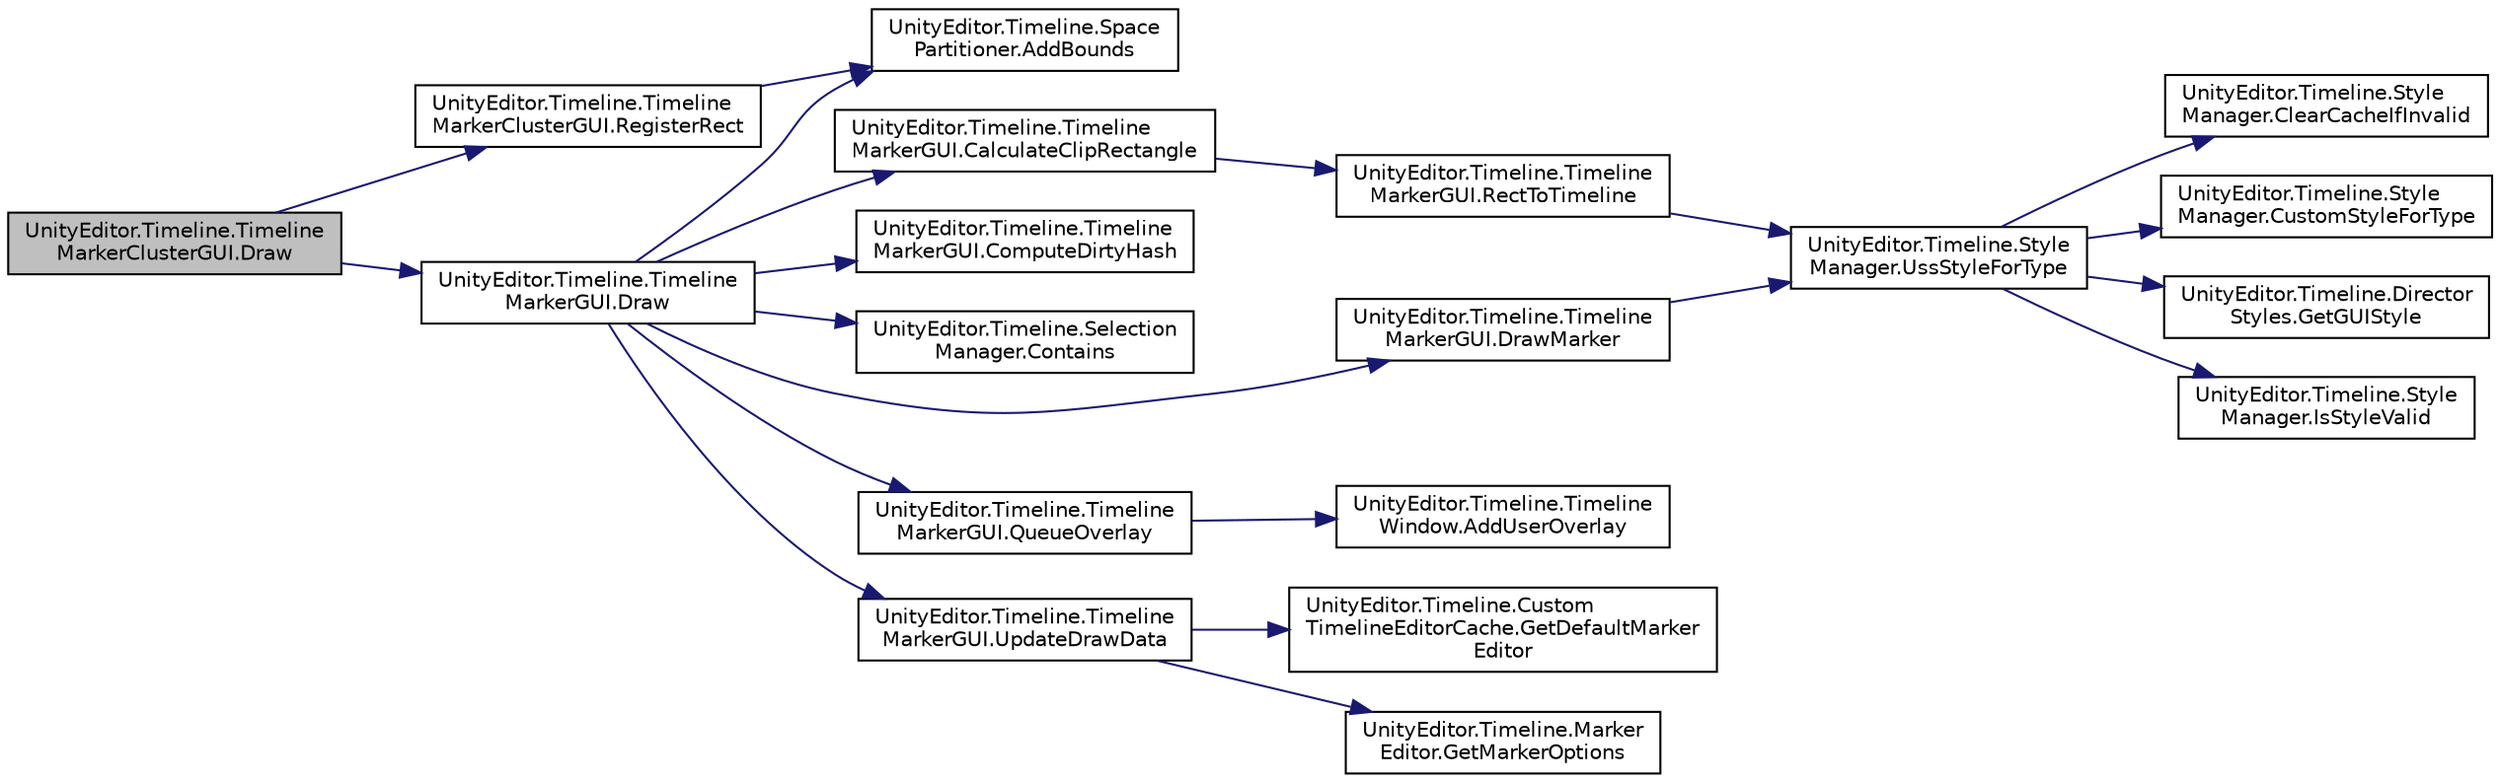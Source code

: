 digraph "UnityEditor.Timeline.TimelineMarkerClusterGUI.Draw"
{
 // LATEX_PDF_SIZE
  edge [fontname="Helvetica",fontsize="10",labelfontname="Helvetica",labelfontsize="10"];
  node [fontname="Helvetica",fontsize="10",shape=record];
  rankdir="LR";
  Node1 [label="UnityEditor.Timeline.Timeline\lMarkerClusterGUI.Draw",height=0.2,width=0.4,color="black", fillcolor="grey75", style="filled", fontcolor="black",tooltip=" "];
  Node1 -> Node2 [color="midnightblue",fontsize="10",style="solid",fontname="Helvetica"];
  Node2 [label="UnityEditor.Timeline.Timeline\lMarkerGUI.Draw",height=0.2,width=0.4,color="black", fillcolor="white", style="filled",URL="$class_unity_editor_1_1_timeline_1_1_timeline_marker_g_u_i.html#af1a7dbb45ab73a42770f5c17c27a1776",tooltip=" "];
  Node2 -> Node3 [color="midnightblue",fontsize="10",style="solid",fontname="Helvetica"];
  Node3 [label="UnityEditor.Timeline.Space\lPartitioner.AddBounds",height=0.2,width=0.4,color="black", fillcolor="white", style="filled",URL="$class_unity_editor_1_1_timeline_1_1_space_partitioner.html#a85d8effbff6e987e54683254d4e17680",tooltip=" "];
  Node2 -> Node4 [color="midnightblue",fontsize="10",style="solid",fontname="Helvetica"];
  Node4 [label="UnityEditor.Timeline.Timeline\lMarkerGUI.CalculateClipRectangle",height=0.2,width=0.4,color="black", fillcolor="white", style="filled",URL="$class_unity_editor_1_1_timeline_1_1_timeline_marker_g_u_i.html#a1fc98a00b04f15b353bd3cd61e9d785d",tooltip=" "];
  Node4 -> Node5 [color="midnightblue",fontsize="10",style="solid",fontname="Helvetica"];
  Node5 [label="UnityEditor.Timeline.Timeline\lMarkerGUI.RectToTimeline",height=0.2,width=0.4,color="black", fillcolor="white", style="filled",URL="$class_unity_editor_1_1_timeline_1_1_timeline_marker_g_u_i.html#a0a1c4fdfdb668cab167f27e3d8c2901b",tooltip=" "];
  Node5 -> Node6 [color="midnightblue",fontsize="10",style="solid",fontname="Helvetica"];
  Node6 [label="UnityEditor.Timeline.Style\lManager.UssStyleForType",height=0.2,width=0.4,color="black", fillcolor="white", style="filled",URL="$class_unity_editor_1_1_timeline_1_1_style_manager.html#aa4c918b40e52f649c650fbf4392c3696",tooltip=" "];
  Node6 -> Node7 [color="midnightblue",fontsize="10",style="solid",fontname="Helvetica"];
  Node7 [label="UnityEditor.Timeline.Style\lManager.ClearCacheIfInvalid",height=0.2,width=0.4,color="black", fillcolor="white", style="filled",URL="$class_unity_editor_1_1_timeline_1_1_style_manager.html#aa6c16657f05a193d77054bb408ddb882",tooltip=" "];
  Node6 -> Node8 [color="midnightblue",fontsize="10",style="solid",fontname="Helvetica"];
  Node8 [label="UnityEditor.Timeline.Style\lManager.CustomStyleForType",height=0.2,width=0.4,color="black", fillcolor="white", style="filled",URL="$class_unity_editor_1_1_timeline_1_1_style_manager.html#a2a21fa3ec1194aeb403d4de42fdfcea7",tooltip=" "];
  Node6 -> Node9 [color="midnightblue",fontsize="10",style="solid",fontname="Helvetica"];
  Node9 [label="UnityEditor.Timeline.Director\lStyles.GetGUIStyle",height=0.2,width=0.4,color="black", fillcolor="white", style="filled",URL="$class_unity_editor_1_1_timeline_1_1_director_styles.html#a5d06f3ba51299cb44424869a8f523735",tooltip=" "];
  Node6 -> Node10 [color="midnightblue",fontsize="10",style="solid",fontname="Helvetica"];
  Node10 [label="UnityEditor.Timeline.Style\lManager.IsStyleValid",height=0.2,width=0.4,color="black", fillcolor="white", style="filled",URL="$class_unity_editor_1_1_timeline_1_1_style_manager.html#aa41978cf3b7fdc9c19edca654a33d30e",tooltip=" "];
  Node2 -> Node11 [color="midnightblue",fontsize="10",style="solid",fontname="Helvetica"];
  Node11 [label="UnityEditor.Timeline.Timeline\lMarkerGUI.ComputeDirtyHash",height=0.2,width=0.4,color="black", fillcolor="white", style="filled",URL="$class_unity_editor_1_1_timeline_1_1_timeline_marker_g_u_i.html#a6b6936c99eed5c36f41f46b099cfe919",tooltip=" "];
  Node2 -> Node12 [color="midnightblue",fontsize="10",style="solid",fontname="Helvetica"];
  Node12 [label="UnityEditor.Timeline.Selection\lManager.Contains",height=0.2,width=0.4,color="black", fillcolor="white", style="filled",URL="$class_unity_editor_1_1_timeline_1_1_selection_manager.html#ab57d9cab613d1e53d50db9a43db506ca",tooltip=" "];
  Node2 -> Node13 [color="midnightblue",fontsize="10",style="solid",fontname="Helvetica"];
  Node13 [label="UnityEditor.Timeline.Timeline\lMarkerGUI.DrawMarker",height=0.2,width=0.4,color="black", fillcolor="white", style="filled",URL="$class_unity_editor_1_1_timeline_1_1_timeline_marker_g_u_i.html#a94e4795a7a6e898804ef612ace596e8e",tooltip=" "];
  Node13 -> Node6 [color="midnightblue",fontsize="10",style="solid",fontname="Helvetica"];
  Node2 -> Node14 [color="midnightblue",fontsize="10",style="solid",fontname="Helvetica"];
  Node14 [label="UnityEditor.Timeline.Timeline\lMarkerGUI.QueueOverlay",height=0.2,width=0.4,color="black", fillcolor="white", style="filled",URL="$class_unity_editor_1_1_timeline_1_1_timeline_marker_g_u_i.html#a3dc52cce934e959f526f8a206ad4a4e7",tooltip=" "];
  Node14 -> Node15 [color="midnightblue",fontsize="10",style="solid",fontname="Helvetica"];
  Node15 [label="UnityEditor.Timeline.Timeline\lWindow.AddUserOverlay",height=0.2,width=0.4,color="black", fillcolor="white", style="filled",URL="$class_unity_editor_1_1_timeline_1_1_timeline_window.html#a79d109c75bd22c8c53914e2e631f55fd",tooltip=" "];
  Node2 -> Node16 [color="midnightblue",fontsize="10",style="solid",fontname="Helvetica"];
  Node16 [label="UnityEditor.Timeline.Timeline\lMarkerGUI.UpdateDrawData",height=0.2,width=0.4,color="black", fillcolor="white", style="filled",URL="$class_unity_editor_1_1_timeline_1_1_timeline_marker_g_u_i.html#a14d30469ed6b92225b3091c8d14cc910",tooltip=" "];
  Node16 -> Node17 [color="midnightblue",fontsize="10",style="solid",fontname="Helvetica"];
  Node17 [label="UnityEditor.Timeline.Custom\lTimelineEditorCache.GetDefaultMarker\lEditor",height=0.2,width=0.4,color="black", fillcolor="white", style="filled",URL="$class_unity_editor_1_1_timeline_1_1_custom_timeline_editor_cache.html#a1cbaa129619b4f81bc5b2bf47ea6149f",tooltip=" "];
  Node16 -> Node18 [color="midnightblue",fontsize="10",style="solid",fontname="Helvetica"];
  Node18 [label="UnityEditor.Timeline.Marker\lEditor.GetMarkerOptions",height=0.2,width=0.4,color="black", fillcolor="white", style="filled",URL="$class_unity_editor_1_1_timeline_1_1_marker_editor.html#ad9ca62cf989a9d817e343c6fbaa9a1e6",tooltip="Implement this method to override the default options for drawing a marker."];
  Node1 -> Node19 [color="midnightblue",fontsize="10",style="solid",fontname="Helvetica"];
  Node19 [label="UnityEditor.Timeline.Timeline\lMarkerClusterGUI.RegisterRect",height=0.2,width=0.4,color="black", fillcolor="white", style="filled",URL="$class_unity_editor_1_1_timeline_1_1_timeline_marker_cluster_g_u_i.html#a67ae627de262b528a3b009f166e90848",tooltip=" "];
  Node19 -> Node3 [color="midnightblue",fontsize="10",style="solid",fontname="Helvetica"];
}
